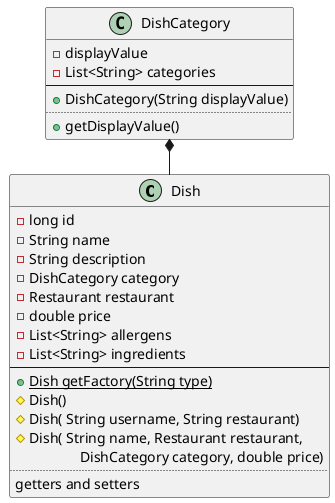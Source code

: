 @startuml user
left to right direction
class Dish {
  -long id
  -String name
  -String description
  -DishCategory category
  -Restaurant restaurant
  -double price
  -List<String> allergens
  -List<String> ingredients
  --
  +Dish {static} getFactory(String type)
  #Dish()
  #Dish( String username, String restaurant)
  #Dish( String name, Restaurant restaurant, 
  \t      DishCategory category, double price)
  ..
  getters and setters
}

class DishCategory{
    -displayValue
    -List<String> categories
    --
    +DishCategory(String displayValue)
    ..
    +getDisplayValue()
}

DishCategory *- Dish
@enduml